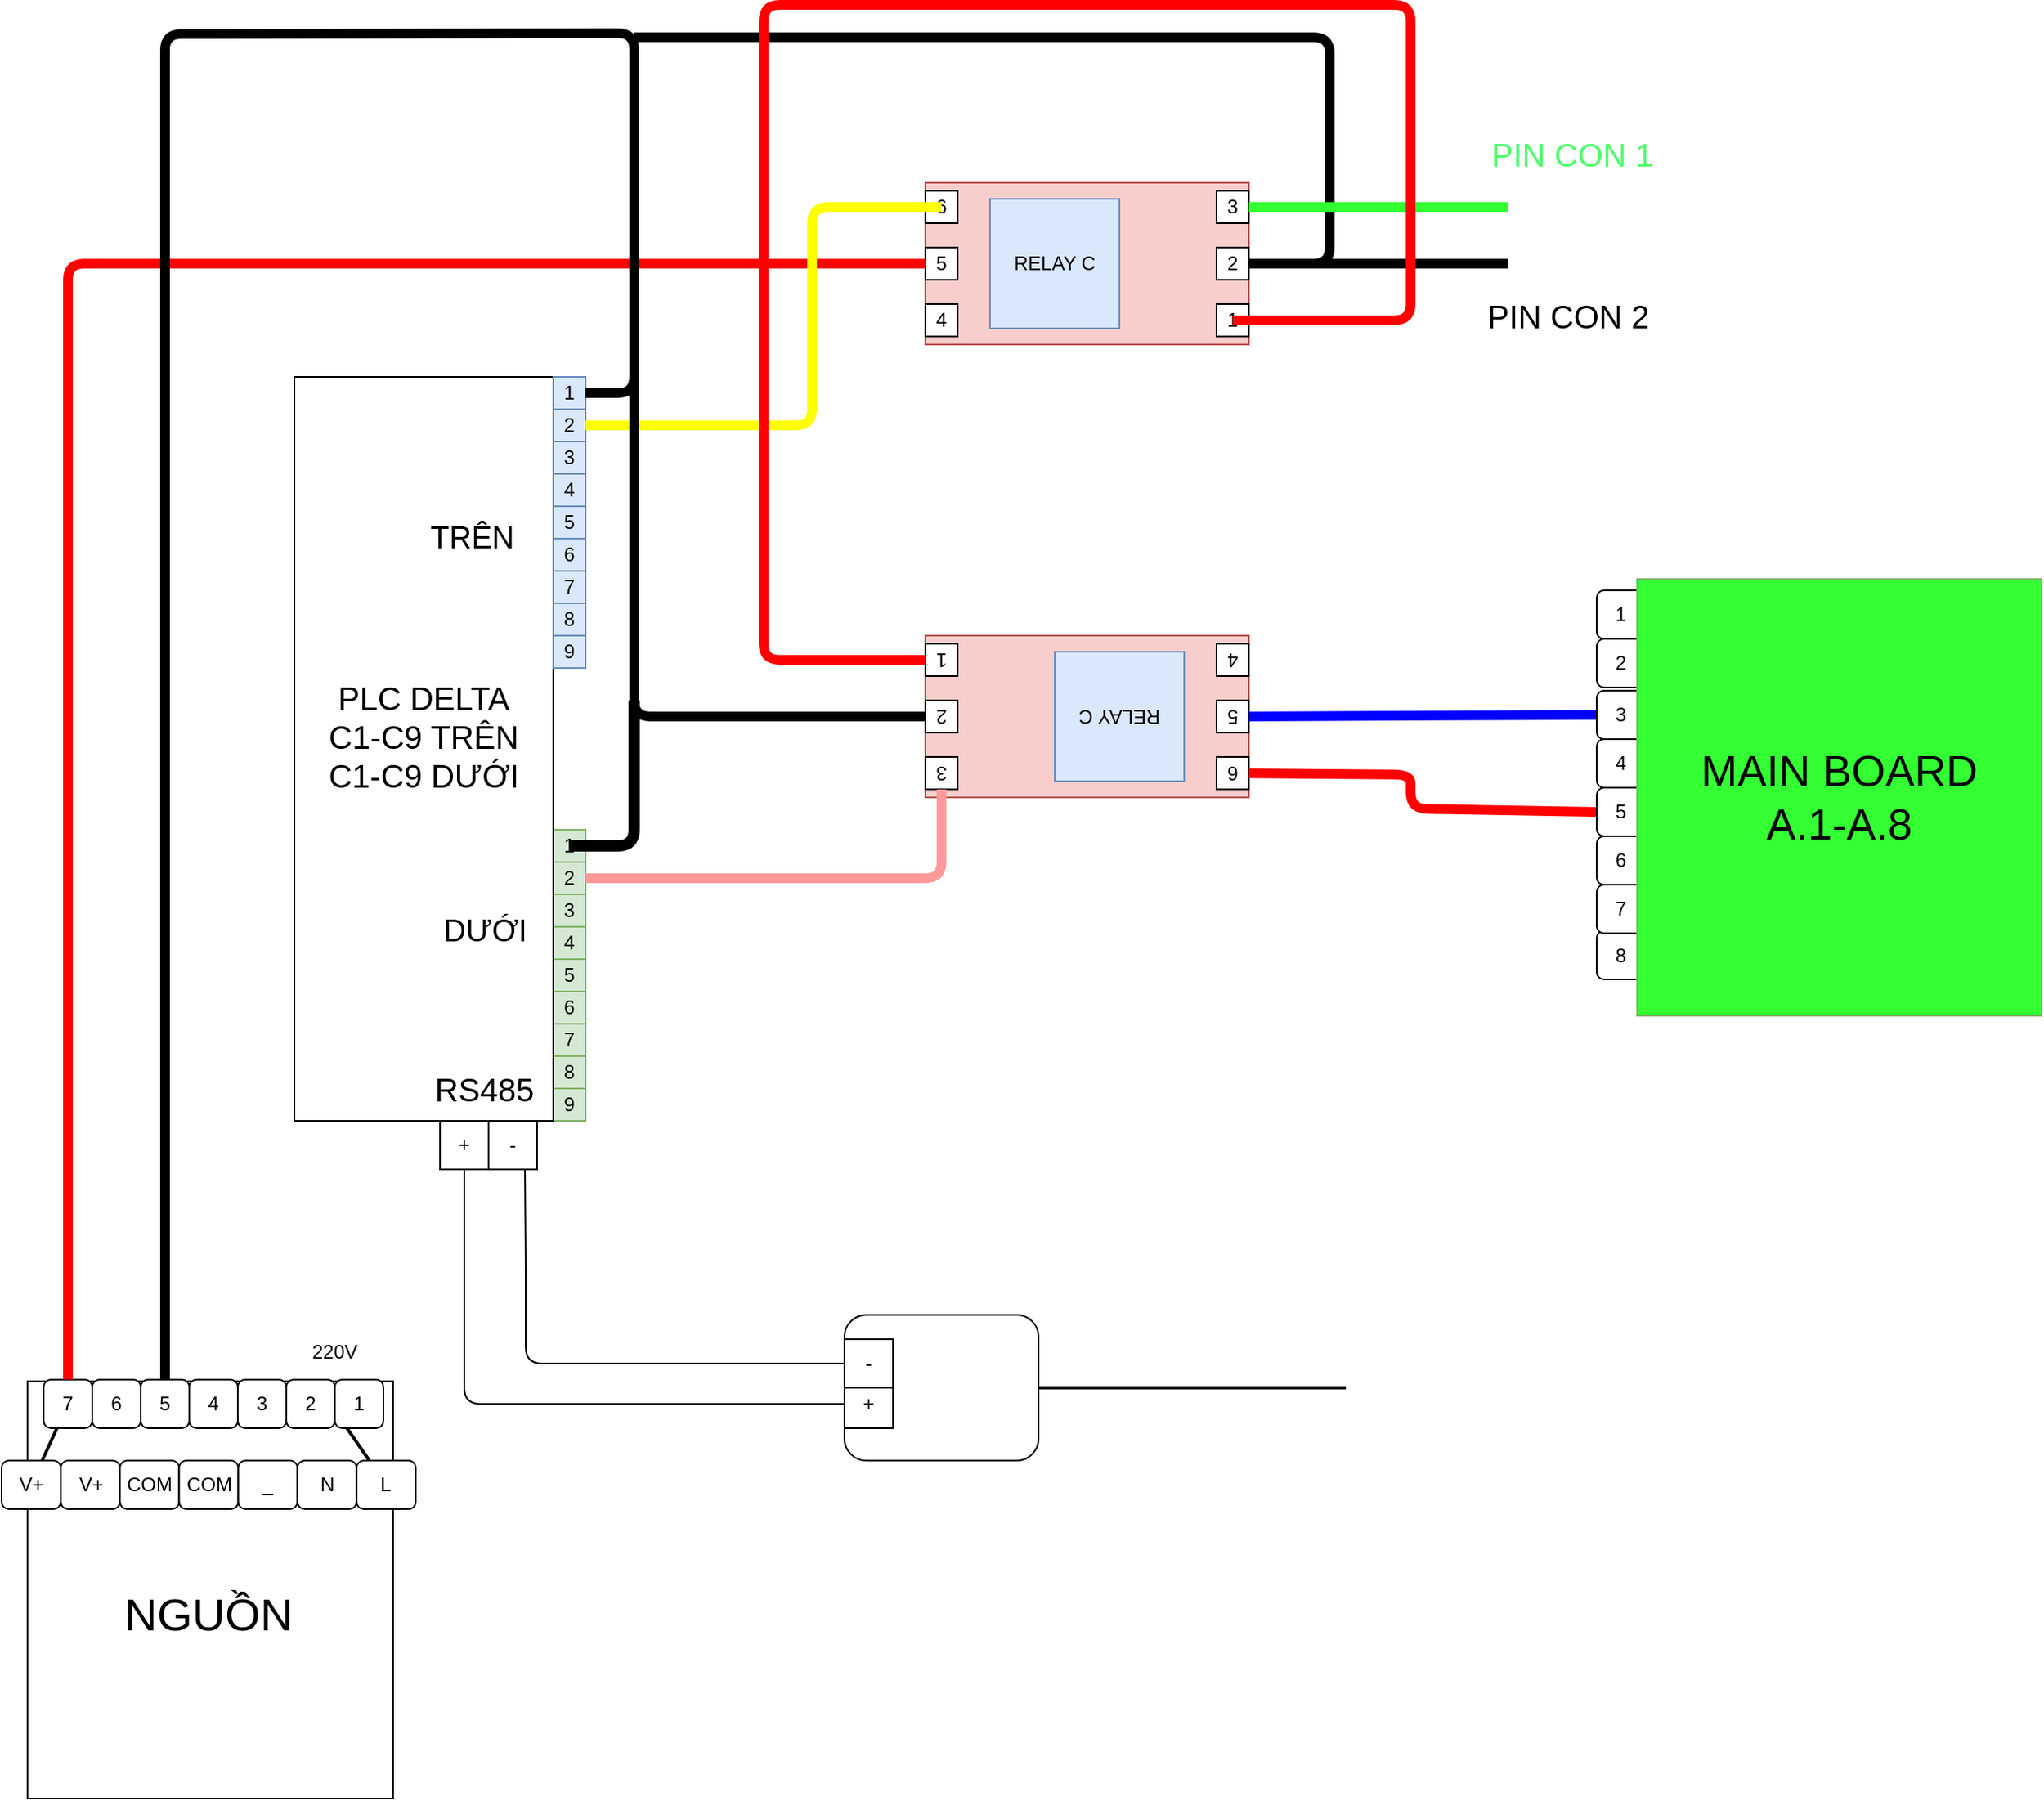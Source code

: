 <mxfile version="10.7.0" type="device"><diagram id="G7wQJjFWk1xbcr5ygPAA" name="Page-1"><mxGraphModel dx="1667" dy="1653" grid="1" gridSize="10" guides="1" tooltips="1" connect="1" arrows="1" fold="1" page="1" pageScale="1" pageWidth="827" pageHeight="1169" math="0" shadow="0"><root><mxCell id="0"/><mxCell id="1" parent="0"/><mxCell id="yhSt_tYidlioB5YtSPUc-62" value="" style="group" parent="1" vertex="1" connectable="0"><mxGeometry x="550" y="-40" width="200" height="100" as="geometry"/></mxCell><mxCell id="yhSt_tYidlioB5YtSPUc-48" value="" style="rounded=0;whiteSpace=wrap;html=1;fillColor=#f8cecc;strokeColor=#b85450;" parent="yhSt_tYidlioB5YtSPUc-62" vertex="1"><mxGeometry width="200" height="100" as="geometry"/></mxCell><mxCell id="yhSt_tYidlioB5YtSPUc-54" value="" style="group" parent="yhSt_tYidlioB5YtSPUc-62" vertex="1" connectable="0"><mxGeometry y="5" width="20" height="90" as="geometry"/></mxCell><mxCell id="yhSt_tYidlioB5YtSPUc-49" value="6" style="whiteSpace=wrap;html=1;aspect=fixed;" parent="yhSt_tYidlioB5YtSPUc-54" vertex="1"><mxGeometry width="20" height="20" as="geometry"/></mxCell><mxCell id="yhSt_tYidlioB5YtSPUc-50" value="5" style="whiteSpace=wrap;html=1;aspect=fixed;direction=south;" parent="yhSt_tYidlioB5YtSPUc-54" vertex="1"><mxGeometry y="35" width="20" height="20" as="geometry"/></mxCell><mxCell id="yhSt_tYidlioB5YtSPUc-51" value="4" style="whiteSpace=wrap;html=1;aspect=fixed;" parent="yhSt_tYidlioB5YtSPUc-54" vertex="1"><mxGeometry y="70" width="20" height="20" as="geometry"/></mxCell><mxCell id="yhSt_tYidlioB5YtSPUc-55" value="" style="group" parent="yhSt_tYidlioB5YtSPUc-62" vertex="1" connectable="0"><mxGeometry x="180" y="5" width="20" height="90" as="geometry"/></mxCell><mxCell id="yhSt_tYidlioB5YtSPUc-56" value="3" style="whiteSpace=wrap;html=1;aspect=fixed;" parent="yhSt_tYidlioB5YtSPUc-55" vertex="1"><mxGeometry width="20" height="20" as="geometry"/></mxCell><mxCell id="yhSt_tYidlioB5YtSPUc-57" value="2" style="whiteSpace=wrap;html=1;aspect=fixed;" parent="yhSt_tYidlioB5YtSPUc-55" vertex="1"><mxGeometry y="35" width="20" height="20" as="geometry"/></mxCell><mxCell id="yhSt_tYidlioB5YtSPUc-58" value="1" style="whiteSpace=wrap;html=1;aspect=fixed;" parent="yhSt_tYidlioB5YtSPUc-55" vertex="1"><mxGeometry y="70" width="20" height="20" as="geometry"/></mxCell><mxCell id="yhSt_tYidlioB5YtSPUc-61" value="RELAY C" style="whiteSpace=wrap;html=1;aspect=fixed;fillColor=#dae8fc;strokeColor=#6c8ebf;" parent="yhSt_tYidlioB5YtSPUc-62" vertex="1"><mxGeometry x="40" y="10" width="80" height="80" as="geometry"/></mxCell><mxCell id="yhSt_tYidlioB5YtSPUc-63" value="" style="group;rotation=180;" parent="1" vertex="1" connectable="0"><mxGeometry x="550" y="240" width="200" height="100" as="geometry"/></mxCell><mxCell id="yhSt_tYidlioB5YtSPUc-64" value="" style="rounded=0;whiteSpace=wrap;html=1;fillColor=#f8cecc;strokeColor=#b85450;rotation=180;" parent="yhSt_tYidlioB5YtSPUc-63" vertex="1"><mxGeometry width="200" height="100" as="geometry"/></mxCell><mxCell id="yhSt_tYidlioB5YtSPUc-65" value="" style="group;rotation=180;" parent="yhSt_tYidlioB5YtSPUc-63" vertex="1" connectable="0"><mxGeometry x="180" y="5" width="20" height="90" as="geometry"/></mxCell><mxCell id="yhSt_tYidlioB5YtSPUc-66" value="6" style="whiteSpace=wrap;html=1;aspect=fixed;rotation=180;" parent="yhSt_tYidlioB5YtSPUc-65" vertex="1"><mxGeometry y="70" width="20" height="20" as="geometry"/></mxCell><mxCell id="yhSt_tYidlioB5YtSPUc-67" value="5" style="whiteSpace=wrap;html=1;aspect=fixed;direction=south;rotation=180;" parent="yhSt_tYidlioB5YtSPUc-65" vertex="1"><mxGeometry y="35" width="20" height="20" as="geometry"/></mxCell><mxCell id="yhSt_tYidlioB5YtSPUc-68" value="4" style="whiteSpace=wrap;html=1;aspect=fixed;rotation=180;" parent="yhSt_tYidlioB5YtSPUc-65" vertex="1"><mxGeometry width="20" height="20" as="geometry"/></mxCell><mxCell id="yhSt_tYidlioB5YtSPUc-69" value="" style="group;rotation=180;" parent="yhSt_tYidlioB5YtSPUc-63" vertex="1" connectable="0"><mxGeometry y="5" width="20" height="90" as="geometry"/></mxCell><mxCell id="yhSt_tYidlioB5YtSPUc-70" value="3" style="whiteSpace=wrap;html=1;aspect=fixed;rotation=180;" parent="yhSt_tYidlioB5YtSPUc-69" vertex="1"><mxGeometry y="70" width="20" height="20" as="geometry"/></mxCell><mxCell id="yhSt_tYidlioB5YtSPUc-71" value="2" style="whiteSpace=wrap;html=1;aspect=fixed;rotation=180;" parent="yhSt_tYidlioB5YtSPUc-69" vertex="1"><mxGeometry y="35" width="20" height="20" as="geometry"/></mxCell><mxCell id="yhSt_tYidlioB5YtSPUc-72" value="1" style="whiteSpace=wrap;html=1;aspect=fixed;rotation=180;" parent="yhSt_tYidlioB5YtSPUc-69" vertex="1"><mxGeometry width="20" height="20" as="geometry"/></mxCell><mxCell id="yhSt_tYidlioB5YtSPUc-73" value="RELAY C" style="whiteSpace=wrap;html=1;aspect=fixed;fillColor=#dae8fc;strokeColor=#6c8ebf;rotation=180;" parent="yhSt_tYidlioB5YtSPUc-63" vertex="1"><mxGeometry x="80" y="10" width="80" height="80" as="geometry"/></mxCell><mxCell id="yhSt_tYidlioB5YtSPUc-74" value="" style="group" parent="1" vertex="1" connectable="0"><mxGeometry x="240" y="80" width="100" height="460" as="geometry"/></mxCell><mxCell id="yhSt_tYidlioB5YtSPUc-27" value="" style="group;fillColor=#d5e8d4;strokeColor=#82b366;" parent="yhSt_tYidlioB5YtSPUc-74" vertex="1" connectable="0"><mxGeometry x="80" y="280" width="20" height="180" as="geometry"/></mxCell><mxCell id="yhSt_tYidlioB5YtSPUc-18" value="" style="group;fillColor=#d5e8d4;strokeColor=#82b366;" parent="yhSt_tYidlioB5YtSPUc-27" vertex="1" connectable="0"><mxGeometry width="20" height="80" as="geometry"/></mxCell><mxCell id="yhSt_tYidlioB5YtSPUc-7" value="1" style="whiteSpace=wrap;html=1;aspect=fixed;fillColor=#d5e8d4;strokeColor=#82b366;" parent="yhSt_tYidlioB5YtSPUc-18" vertex="1"><mxGeometry width="20" height="20" as="geometry"/></mxCell><mxCell id="yhSt_tYidlioB5YtSPUc-8" value="2" style="whiteSpace=wrap;html=1;aspect=fixed;fillColor=#d5e8d4;strokeColor=#82b366;" parent="yhSt_tYidlioB5YtSPUc-18" vertex="1"><mxGeometry y="20" width="20" height="20" as="geometry"/></mxCell><mxCell id="yhSt_tYidlioB5YtSPUc-9" value="3" style="whiteSpace=wrap;html=1;aspect=fixed;fillColor=#d5e8d4;strokeColor=#82b366;" parent="yhSt_tYidlioB5YtSPUc-18" vertex="1"><mxGeometry y="40" width="20" height="20" as="geometry"/></mxCell><mxCell id="yhSt_tYidlioB5YtSPUc-10" value="4" style="whiteSpace=wrap;html=1;aspect=fixed;fillColor=#d5e8d4;strokeColor=#82b366;" parent="yhSt_tYidlioB5YtSPUc-18" vertex="1"><mxGeometry y="60" width="20" height="20" as="geometry"/></mxCell><mxCell id="yhSt_tYidlioB5YtSPUc-19" value="" style="group;fillColor=#d5e8d4;strokeColor=#82b366;" parent="yhSt_tYidlioB5YtSPUc-27" vertex="1" connectable="0"><mxGeometry y="80" width="20" height="80" as="geometry"/></mxCell><mxCell id="yhSt_tYidlioB5YtSPUc-20" value="5" style="whiteSpace=wrap;html=1;aspect=fixed;fillColor=#d5e8d4;strokeColor=#82b366;" parent="yhSt_tYidlioB5YtSPUc-19" vertex="1"><mxGeometry width="20" height="20" as="geometry"/></mxCell><mxCell id="yhSt_tYidlioB5YtSPUc-21" value="6" style="whiteSpace=wrap;html=1;aspect=fixed;fillColor=#d5e8d4;strokeColor=#82b366;" parent="yhSt_tYidlioB5YtSPUc-19" vertex="1"><mxGeometry y="20" width="20" height="20" as="geometry"/></mxCell><mxCell id="yhSt_tYidlioB5YtSPUc-22" value="7" style="whiteSpace=wrap;html=1;aspect=fixed;fillColor=#d5e8d4;strokeColor=#82b366;" parent="yhSt_tYidlioB5YtSPUc-19" vertex="1"><mxGeometry y="40" width="20" height="20" as="geometry"/></mxCell><mxCell id="yhSt_tYidlioB5YtSPUc-23" value="8" style="whiteSpace=wrap;html=1;aspect=fixed;fillColor=#d5e8d4;strokeColor=#82b366;" parent="yhSt_tYidlioB5YtSPUc-19" vertex="1"><mxGeometry y="60" width="20" height="20" as="geometry"/></mxCell><mxCell id="yhSt_tYidlioB5YtSPUc-26" value="9" style="whiteSpace=wrap;html=1;aspect=fixed;fillColor=#d5e8d4;strokeColor=#82b366;" parent="yhSt_tYidlioB5YtSPUc-27" vertex="1"><mxGeometry y="160" width="20" height="20" as="geometry"/></mxCell><mxCell id="yhSt_tYidlioB5YtSPUc-28" value="&lt;font style=&quot;font-size: 20px&quot;&gt;PLC DELTA&lt;br&gt;C1-C9 TRÊN&lt;br&gt;C1-C9 DƯỚI&lt;br&gt;&lt;/font&gt;&lt;br&gt;" style="rounded=0;whiteSpace=wrap;html=1;direction=south;" parent="yhSt_tYidlioB5YtSPUc-74" vertex="1"><mxGeometry x="-80" width="160" height="460" as="geometry"/></mxCell><mxCell id="yhSt_tYidlioB5YtSPUc-34" value="" style="group;fillColor=#dae8fc;strokeColor=#6c8ebf;" parent="yhSt_tYidlioB5YtSPUc-74" vertex="1" connectable="0"><mxGeometry x="80" width="20" height="180" as="geometry"/></mxCell><mxCell id="yhSt_tYidlioB5YtSPUc-35" value="" style="group;fillColor=#dae8fc;strokeColor=#6c8ebf;" parent="yhSt_tYidlioB5YtSPUc-34" vertex="1" connectable="0"><mxGeometry width="20" height="80" as="geometry"/></mxCell><mxCell id="yhSt_tYidlioB5YtSPUc-36" value="1" style="whiteSpace=wrap;html=1;aspect=fixed;fillColor=#dae8fc;strokeColor=#6c8ebf;" parent="yhSt_tYidlioB5YtSPUc-35" vertex="1"><mxGeometry width="20" height="20" as="geometry"/></mxCell><mxCell id="yhSt_tYidlioB5YtSPUc-37" value="2" style="whiteSpace=wrap;html=1;aspect=fixed;fillColor=#dae8fc;strokeColor=#6c8ebf;" parent="yhSt_tYidlioB5YtSPUc-35" vertex="1"><mxGeometry y="20" width="20" height="20" as="geometry"/></mxCell><mxCell id="yhSt_tYidlioB5YtSPUc-38" value="3" style="whiteSpace=wrap;html=1;aspect=fixed;fillColor=#dae8fc;strokeColor=#6c8ebf;" parent="yhSt_tYidlioB5YtSPUc-35" vertex="1"><mxGeometry y="40" width="20" height="20" as="geometry"/></mxCell><mxCell id="yhSt_tYidlioB5YtSPUc-39" value="4" style="whiteSpace=wrap;html=1;aspect=fixed;fillColor=#dae8fc;strokeColor=#6c8ebf;" parent="yhSt_tYidlioB5YtSPUc-35" vertex="1"><mxGeometry y="60" width="20" height="20" as="geometry"/></mxCell><mxCell id="yhSt_tYidlioB5YtSPUc-40" value="" style="group;fillColor=#dae8fc;strokeColor=#6c8ebf;" parent="yhSt_tYidlioB5YtSPUc-34" vertex="1" connectable="0"><mxGeometry y="80" width="20" height="80" as="geometry"/></mxCell><mxCell id="yhSt_tYidlioB5YtSPUc-41" value="5" style="whiteSpace=wrap;html=1;aspect=fixed;fillColor=#dae8fc;strokeColor=#6c8ebf;" parent="yhSt_tYidlioB5YtSPUc-40" vertex="1"><mxGeometry width="20" height="20" as="geometry"/></mxCell><mxCell id="yhSt_tYidlioB5YtSPUc-42" value="6" style="whiteSpace=wrap;html=1;aspect=fixed;fillColor=#dae8fc;strokeColor=#6c8ebf;" parent="yhSt_tYidlioB5YtSPUc-40" vertex="1"><mxGeometry y="20" width="20" height="20" as="geometry"/></mxCell><mxCell id="yhSt_tYidlioB5YtSPUc-43" value="7" style="whiteSpace=wrap;html=1;aspect=fixed;fillColor=#dae8fc;strokeColor=#6c8ebf;" parent="yhSt_tYidlioB5YtSPUc-40" vertex="1"><mxGeometry y="40" width="20" height="20" as="geometry"/></mxCell><mxCell id="yhSt_tYidlioB5YtSPUc-44" value="8" style="whiteSpace=wrap;html=1;aspect=fixed;fillColor=#dae8fc;strokeColor=#6c8ebf;" parent="yhSt_tYidlioB5YtSPUc-40" vertex="1"><mxGeometry y="60" width="20" height="20" as="geometry"/></mxCell><mxCell id="yhSt_tYidlioB5YtSPUc-45" value="9" style="whiteSpace=wrap;html=1;aspect=fixed;fillColor=#dae8fc;strokeColor=#6c8ebf;" parent="yhSt_tYidlioB5YtSPUc-34" vertex="1"><mxGeometry y="160" width="20" height="20" as="geometry"/></mxCell><mxCell id="yhSt_tYidlioB5YtSPUc-131" value="&lt;font style=&quot;font-size: 20px&quot;&gt;RS485&lt;/font&gt;" style="text;html=1;strokeColor=none;fillColor=none;align=center;verticalAlign=middle;whiteSpace=wrap;rounded=0;" parent="yhSt_tYidlioB5YtSPUc-74" vertex="1"><mxGeometry x="10" y="415" width="55" height="50" as="geometry"/></mxCell><mxCell id="yhSt_tYidlioB5YtSPUc-132" value="&lt;font style=&quot;font-size: 19px&quot;&gt;TRÊN&lt;/font&gt;" style="text;html=1;strokeColor=none;fillColor=none;align=center;verticalAlign=middle;whiteSpace=wrap;rounded=0;" parent="yhSt_tYidlioB5YtSPUc-74" vertex="1"><mxGeometry x="10" y="90" width="40" height="20" as="geometry"/></mxCell><mxCell id="yhSt_tYidlioB5YtSPUc-133" value="&lt;font style=&quot;font-size: 19px&quot;&gt;DƯỚI&lt;/font&gt;" style="text;html=1;strokeColor=none;fillColor=none;align=center;verticalAlign=middle;whiteSpace=wrap;rounded=0;" parent="yhSt_tYidlioB5YtSPUc-74" vertex="1"><mxGeometry x="17.5" y="332.5" width="40" height="20" as="geometry"/></mxCell><mxCell id="yhSt_tYidlioB5YtSPUc-87" value="" style="group" parent="1" vertex="1" connectable="0"><mxGeometry x="-21" y="680" width="416" height="263" as="geometry"/></mxCell><mxCell id="yhSt_tYidlioB5YtSPUc-75" value="" style="rounded=0;whiteSpace=wrap;html=1;rotation=-90;" parent="yhSt_tYidlioB5YtSPUc-87" vertex="1"><mxGeometry y="37" width="258" height="226" as="geometry"/></mxCell><mxCell id="yhSt_tYidlioB5YtSPUc-83" value="" style="group" parent="yhSt_tYidlioB5YtSPUc-87" vertex="1" connectable="0"><mxGeometry x="26" y="20" width="210" height="30" as="geometry"/></mxCell><mxCell id="yhSt_tYidlioB5YtSPUc-76" value="6" style="rounded=1;whiteSpace=wrap;html=1;" parent="yhSt_tYidlioB5YtSPUc-83" vertex="1"><mxGeometry x="30" width="30" height="30" as="geometry"/></mxCell><mxCell id="yhSt_tYidlioB5YtSPUc-77" value="7" style="rounded=1;whiteSpace=wrap;html=1;" parent="yhSt_tYidlioB5YtSPUc-83" vertex="1"><mxGeometry width="30" height="30" as="geometry"/></mxCell><mxCell id="yhSt_tYidlioB5YtSPUc-78" value="5" style="rounded=1;whiteSpace=wrap;html=1;" parent="yhSt_tYidlioB5YtSPUc-83" vertex="1"><mxGeometry x="60" width="30" height="30" as="geometry"/></mxCell><mxCell id="yhSt_tYidlioB5YtSPUc-79" value="4" style="rounded=1;whiteSpace=wrap;html=1;" parent="yhSt_tYidlioB5YtSPUc-83" vertex="1"><mxGeometry x="90" width="30" height="30" as="geometry"/></mxCell><mxCell id="yhSt_tYidlioB5YtSPUc-80" value="3" style="rounded=1;whiteSpace=wrap;html=1;" parent="yhSt_tYidlioB5YtSPUc-83" vertex="1"><mxGeometry x="120" width="30" height="30" as="geometry"/></mxCell><mxCell id="yhSt_tYidlioB5YtSPUc-81" value="2" style="rounded=1;whiteSpace=wrap;html=1;" parent="yhSt_tYidlioB5YtSPUc-83" vertex="1"><mxGeometry x="150" width="30" height="30" as="geometry"/></mxCell><mxCell id="yhSt_tYidlioB5YtSPUc-82" value="1" style="rounded=1;whiteSpace=wrap;html=1;" parent="yhSt_tYidlioB5YtSPUc-83" vertex="1"><mxGeometry x="180" width="30" height="30" as="geometry"/></mxCell><mxCell id="yhSt_tYidlioB5YtSPUc-84" value="220V&lt;br&gt;&lt;br&gt;" style="text;html=1;strokeColor=none;fillColor=none;align=center;verticalAlign=middle;whiteSpace=wrap;rounded=0;" parent="yhSt_tYidlioB5YtSPUc-87" vertex="1"><mxGeometry x="186" width="40" height="20" as="geometry"/></mxCell><mxCell id="yhSt_tYidlioB5YtSPUc-142" value="&lt;font style=&quot;font-size: 28px&quot;&gt;NGUỒN&lt;/font&gt;" style="text;html=1;strokeColor=none;fillColor=none;align=center;verticalAlign=middle;whiteSpace=wrap;rounded=0;" parent="yhSt_tYidlioB5YtSPUc-87" vertex="1"><mxGeometry x="76" y="140" width="104" height="50" as="geometry"/></mxCell><mxCell id="yhSt_tYidlioB5YtSPUc-145" value="" style="group" parent="yhSt_tYidlioB5YtSPUc-87" vertex="1" connectable="0"><mxGeometry y="70" width="256" height="30" as="geometry"/></mxCell><mxCell id="yhSt_tYidlioB5YtSPUc-146" value="V+" style="rounded=1;whiteSpace=wrap;html=1;" parent="yhSt_tYidlioB5YtSPUc-145" vertex="1"><mxGeometry x="36.571" width="36.571" height="30" as="geometry"/></mxCell><mxCell id="yhSt_tYidlioB5YtSPUc-147" value="V+" style="rounded=1;whiteSpace=wrap;html=1;" parent="yhSt_tYidlioB5YtSPUc-145" vertex="1"><mxGeometry width="36.571" height="30" as="geometry"/></mxCell><mxCell id="yhSt_tYidlioB5YtSPUc-148" value="COM" style="rounded=1;whiteSpace=wrap;html=1;" parent="yhSt_tYidlioB5YtSPUc-145" vertex="1"><mxGeometry x="73.143" width="36.571" height="30" as="geometry"/></mxCell><mxCell id="yhSt_tYidlioB5YtSPUc-149" value="COM" style="rounded=1;whiteSpace=wrap;html=1;" parent="yhSt_tYidlioB5YtSPUc-145" vertex="1"><mxGeometry x="109.714" width="36.571" height="30" as="geometry"/></mxCell><mxCell id="yhSt_tYidlioB5YtSPUc-150" value="_" style="rounded=1;whiteSpace=wrap;html=1;" parent="yhSt_tYidlioB5YtSPUc-145" vertex="1"><mxGeometry x="146.286" width="36.571" height="30" as="geometry"/></mxCell><mxCell id="yhSt_tYidlioB5YtSPUc-151" value="N" style="rounded=1;whiteSpace=wrap;html=1;" parent="yhSt_tYidlioB5YtSPUc-145" vertex="1"><mxGeometry x="182.857" width="36.571" height="30" as="geometry"/></mxCell><mxCell id="yhSt_tYidlioB5YtSPUc-152" value="L" style="rounded=1;whiteSpace=wrap;html=1;" parent="yhSt_tYidlioB5YtSPUc-145" vertex="1"><mxGeometry x="219.429" width="36.571" height="30" as="geometry"/></mxCell><mxCell id="yhSt_tYidlioB5YtSPUc-155" value="" style="endArrow=none;html=1;strokeColor=#000000;strokeWidth=2;" parent="yhSt_tYidlioB5YtSPUc-87" source="yhSt_tYidlioB5YtSPUc-147" target="yhSt_tYidlioB5YtSPUc-77" edge="1"><mxGeometry width="50" height="50" relative="1" as="geometry"><mxPoint x="11" y="350" as="sourcePoint"/><mxPoint x="61" y="300" as="targetPoint"/></mxGeometry></mxCell><mxCell id="yhSt_tYidlioB5YtSPUc-156" value="" style="endArrow=none;html=1;strokeColor=#000000;strokeWidth=2;entryX=0.25;entryY=1;entryDx=0;entryDy=0;" parent="yhSt_tYidlioB5YtSPUc-87" source="yhSt_tYidlioB5YtSPUc-152" target="yhSt_tYidlioB5YtSPUc-82" edge="1"><mxGeometry width="50" height="50" relative="1" as="geometry"><mxPoint x="11" y="350" as="sourcePoint"/><mxPoint x="61" y="300" as="targetPoint"/></mxGeometry></mxCell><mxCell id="yhSt_tYidlioB5YtSPUc-88" value="" style="rounded=1;whiteSpace=wrap;html=1;" parent="1" vertex="1"><mxGeometry x="500" y="660" width="120" height="90" as="geometry"/></mxCell><mxCell id="yhSt_tYidlioB5YtSPUc-89" value="+" style="whiteSpace=wrap;html=1;aspect=fixed;" parent="1" vertex="1"><mxGeometry x="500" y="700" width="30" height="30" as="geometry"/></mxCell><mxCell id="yhSt_tYidlioB5YtSPUc-90" value="-" style="whiteSpace=wrap;html=1;aspect=fixed;" parent="1" vertex="1"><mxGeometry x="500" y="675" width="30" height="30" as="geometry"/></mxCell><mxCell id="yhSt_tYidlioB5YtSPUc-91" value="+" style="whiteSpace=wrap;html=1;aspect=fixed;" parent="1" vertex="1"><mxGeometry x="250" y="540" width="30" height="30" as="geometry"/></mxCell><mxCell id="yhSt_tYidlioB5YtSPUc-92" value="-" style="whiteSpace=wrap;html=1;aspect=fixed;" parent="1" vertex="1"><mxGeometry x="280" y="540" width="30" height="30" as="geometry"/></mxCell><mxCell id="yhSt_tYidlioB5YtSPUc-96" value="" style="endArrow=none;html=1;entryX=0.75;entryY=1;entryDx=0;entryDy=0;exitX=0;exitY=0.5;exitDx=0;exitDy=0;" parent="1" source="yhSt_tYidlioB5YtSPUc-90" target="yhSt_tYidlioB5YtSPUc-92" edge="1"><mxGeometry width="50" height="50" relative="1" as="geometry"><mxPoint x="20" y="1040" as="sourcePoint"/><mxPoint x="70" y="990" as="targetPoint"/><Array as="points"><mxPoint x="303" y="690"/><mxPoint x="303" y="630"/></Array></mxGeometry></mxCell><mxCell id="yhSt_tYidlioB5YtSPUc-97" value="" style="endArrow=none;html=1;" parent="1" source="yhSt_tYidlioB5YtSPUc-89" target="yhSt_tYidlioB5YtSPUc-91" edge="1"><mxGeometry width="50" height="50" relative="1" as="geometry"><mxPoint x="20" y="1040" as="sourcePoint"/><mxPoint x="70" y="990" as="targetPoint"/><Array as="points"><mxPoint x="265" y="715"/></Array></mxGeometry></mxCell><mxCell id="yhSt_tYidlioB5YtSPUc-99" value="" style="endArrow=none;html=1;strokeColor=#FF0000;strokeWidth=6;" parent="1" source="yhSt_tYidlioB5YtSPUc-50" target="yhSt_tYidlioB5YtSPUc-77" edge="1"><mxGeometry width="50" height="50" relative="1" as="geometry"><mxPoint x="-20" y="1030" as="sourcePoint"/><mxPoint x="30" y="980" as="targetPoint"/><Array as="points"><mxPoint x="450" y="10"/><mxPoint x="20" y="10"/></Array></mxGeometry></mxCell><mxCell id="yhSt_tYidlioB5YtSPUc-100" value="" style="endArrow=none;html=1;strokeColor=#000000;strokeWidth=6;entryX=0.5;entryY=0;entryDx=0;entryDy=0;" parent="1" target="yhSt_tYidlioB5YtSPUc-78" edge="1"><mxGeometry width="50" height="50" relative="1" as="geometry"><mxPoint x="370" y="-17.5" as="sourcePoint"/><mxPoint x="60" y="592.5" as="targetPoint"/><Array as="points"><mxPoint x="370" y="-132.5"/><mxPoint x="80" y="-132"/></Array></mxGeometry></mxCell><mxCell id="yhSt_tYidlioB5YtSPUc-102" value="" style="endArrow=none;html=1;strokeColor=#000000;strokeWidth=6;exitX=1;exitY=0.5;exitDx=0;exitDy=0;" parent="1" source="yhSt_tYidlioB5YtSPUc-36" edge="1"><mxGeometry width="50" height="50" relative="1" as="geometry"><mxPoint x="-20" y="1030" as="sourcePoint"/><mxPoint x="370" y="-20" as="targetPoint"/><Array as="points"><mxPoint x="370" y="90"/></Array></mxGeometry></mxCell><mxCell id="yhSt_tYidlioB5YtSPUc-103" value="" style="endArrow=none;html=1;strokeColor=#FFFF00;strokeWidth=6;" parent="1" target="yhSt_tYidlioB5YtSPUc-37" edge="1"><mxGeometry width="50" height="50" relative="1" as="geometry"><mxPoint x="560" y="-25" as="sourcePoint"/><mxPoint x="30" y="980" as="targetPoint"/><Array as="points"><mxPoint x="480" y="-25"/><mxPoint x="480" y="110"/></Array></mxGeometry></mxCell><mxCell id="yhSt_tYidlioB5YtSPUc-104" value="" style="endArrow=none;html=1;strokeColor=#000000;strokeWidth=6;exitX=1;exitY=0.5;exitDx=0;exitDy=0;" parent="1" source="yhSt_tYidlioB5YtSPUc-57" edge="1"><mxGeometry width="50" height="50" relative="1" as="geometry"><mxPoint x="770" y="-130" as="sourcePoint"/><mxPoint x="370" y="-130" as="targetPoint"/><Array as="points"><mxPoint x="800" y="10"/><mxPoint x="800" y="-130"/></Array></mxGeometry></mxCell><mxCell id="yhSt_tYidlioB5YtSPUc-106" value="" style="endArrow=none;html=1;strokeColor=#000000;strokeWidth=6;" parent="1" edge="1"><mxGeometry width="50" height="50" relative="1" as="geometry"><mxPoint x="910" y="10" as="sourcePoint"/><mxPoint x="790" y="10" as="targetPoint"/></mxGeometry></mxCell><mxCell id="yhSt_tYidlioB5YtSPUc-107" value="" style="endArrow=none;html=1;strokeColor=#33FF33;strokeWidth=6;" parent="1" target="yhSt_tYidlioB5YtSPUc-56" edge="1"><mxGeometry width="50" height="50" relative="1" as="geometry"><mxPoint x="910" y="-25" as="sourcePoint"/><mxPoint x="150" y="980" as="targetPoint"/></mxGeometry></mxCell><mxCell id="yhSt_tYidlioB5YtSPUc-108" value="" style="endArrow=none;html=1;strokeColor=#FF0000;strokeWidth=6;" parent="1" edge="1"><mxGeometry width="50" height="50" relative="1" as="geometry"><mxPoint x="740" y="45" as="sourcePoint"/><mxPoint x="450" y="10" as="targetPoint"/><Array as="points"><mxPoint x="850" y="45"/><mxPoint x="850" y="-150"/><mxPoint x="450" y="-150"/></Array></mxGeometry></mxCell><mxCell id="yhSt_tYidlioB5YtSPUc-110" value="" style="endArrow=none;html=1;strokeColor=#FF0000;strokeWidth=6;" parent="1" target="yhSt_tYidlioB5YtSPUc-72" edge="1"><mxGeometry width="50" height="50" relative="1" as="geometry"><mxPoint x="450" as="sourcePoint"/><mxPoint x="110" y="980" as="targetPoint"/><Array as="points"><mxPoint x="450" y="255"/></Array></mxGeometry></mxCell><mxCell id="yhSt_tYidlioB5YtSPUc-111" value="" style="endArrow=none;html=1;strokeColor=#000000;strokeWidth=6;exitX=1;exitY=0.5;exitDx=0;exitDy=0;" parent="1" source="yhSt_tYidlioB5YtSPUc-71" edge="1"><mxGeometry width="50" height="50" relative="1" as="geometry"><mxPoint x="170" y="1030" as="sourcePoint"/><mxPoint x="370" y="80" as="targetPoint"/><Array as="points"><mxPoint x="370" y="290"/></Array></mxGeometry></mxCell><mxCell id="yhSt_tYidlioB5YtSPUc-114" value="" style="endArrow=none;html=1;strokeColor=#0000FF;strokeWidth=6;exitX=0;exitY=0.5;exitDx=0;exitDy=0;" parent="1" source="yhSt_tYidlioB5YtSPUc-122" target="yhSt_tYidlioB5YtSPUc-67" edge="1"><mxGeometry width="50" height="50" relative="1" as="geometry"><mxPoint x="890" y="290" as="sourcePoint"/><mxPoint x="220" y="980" as="targetPoint"/></mxGeometry></mxCell><mxCell id="yhSt_tYidlioB5YtSPUc-115" value="" style="endArrow=none;html=1;strokeColor=#FF0000;strokeWidth=6;exitX=0;exitY=0.5;exitDx=0;exitDy=0;" parent="1" source="yhSt_tYidlioB5YtSPUc-120" target="yhSt_tYidlioB5YtSPUc-66" edge="1"><mxGeometry width="50" height="50" relative="1" as="geometry"><mxPoint x="890" y="325" as="sourcePoint"/><mxPoint x="220" y="980" as="targetPoint"/><Array as="points"><mxPoint x="850" y="347"/><mxPoint x="850" y="326"/></Array></mxGeometry></mxCell><mxCell id="yhSt_tYidlioB5YtSPUc-126" value="" style="group" parent="1" vertex="1" connectable="0"><mxGeometry x="965" y="212" width="30" height="270.5" as="geometry"/></mxCell><mxCell id="yhSt_tYidlioB5YtSPUc-125" value="" style="group" parent="yhSt_tYidlioB5YtSPUc-126" vertex="1" connectable="0"><mxGeometry width="30" height="270.5" as="geometry"/></mxCell><mxCell id="yhSt_tYidlioB5YtSPUc-117" value="8" style="rounded=1;whiteSpace=wrap;html=1;" parent="yhSt_tYidlioB5YtSPUc-125" vertex="1"><mxGeometry y="210.5" width="30" height="30" as="geometry"/></mxCell><mxCell id="yhSt_tYidlioB5YtSPUc-118" value="7" style="rounded=1;whiteSpace=wrap;html=1;" parent="yhSt_tYidlioB5YtSPUc-125" vertex="1"><mxGeometry y="182" width="30" height="30" as="geometry"/></mxCell><mxCell id="yhSt_tYidlioB5YtSPUc-119" value="6" style="rounded=1;whiteSpace=wrap;html=1;" parent="yhSt_tYidlioB5YtSPUc-125" vertex="1"><mxGeometry y="152" width="30" height="30" as="geometry"/></mxCell><mxCell id="yhSt_tYidlioB5YtSPUc-120" value="5" style="rounded=1;whiteSpace=wrap;html=1;" parent="yhSt_tYidlioB5YtSPUc-125" vertex="1"><mxGeometry y="122" width="30" height="30" as="geometry"/></mxCell><mxCell id="yhSt_tYidlioB5YtSPUc-121" value="4" style="rounded=1;whiteSpace=wrap;html=1;" parent="yhSt_tYidlioB5YtSPUc-125" vertex="1"><mxGeometry y="92" width="30" height="30" as="geometry"/></mxCell><mxCell id="yhSt_tYidlioB5YtSPUc-122" value="3" style="rounded=1;whiteSpace=wrap;html=1;" parent="yhSt_tYidlioB5YtSPUc-125" vertex="1"><mxGeometry y="62" width="30" height="30" as="geometry"/></mxCell><mxCell id="yhSt_tYidlioB5YtSPUc-123" value="2" style="rounded=1;whiteSpace=wrap;html=1;" parent="yhSt_tYidlioB5YtSPUc-125" vertex="1"><mxGeometry y="30" width="30" height="30" as="geometry"/></mxCell><mxCell id="yhSt_tYidlioB5YtSPUc-124" value="1" style="rounded=1;whiteSpace=wrap;html=1;" parent="yhSt_tYidlioB5YtSPUc-125" vertex="1"><mxGeometry width="30" height="30" as="geometry"/></mxCell><mxCell id="yhSt_tYidlioB5YtSPUc-128" value="&lt;font style=&quot;font-size: 27px&quot;&gt;MAIN BOARD&lt;br&gt;A.1-A.8&lt;br&gt;&lt;/font&gt;" style="rounded=0;whiteSpace=wrap;html=1;fillColor=#33FF33;strokeColor=#82b366;" parent="1" vertex="1"><mxGeometry x="990" y="205" width="250" height="270" as="geometry"/></mxCell><mxCell id="yhSt_tYidlioB5YtSPUc-129" value="" style="shape=image;imageAspect=0;aspect=fixed;verticalLabelPosition=bottom;verticalAlign=top;strokeColor=#00FF00;fillColor=#33FF33;image=https://ssl-product-images.www8-hp.com/digmedialib/prodimg/lowres/c05975535.png;" parent="1" vertex="1"><mxGeometry x="810" y="600" width="280" height="210" as="geometry"/></mxCell><mxCell id="yhSt_tYidlioB5YtSPUc-130" value="" style="endArrow=none;html=1;strokeColor=#000000;strokeWidth=2;entryX=1;entryY=0.5;entryDx=0;entryDy=0;" parent="1" source="yhSt_tYidlioB5YtSPUc-129" target="yhSt_tYidlioB5YtSPUc-88" edge="1"><mxGeometry width="50" height="50" relative="1" as="geometry"><mxPoint x="-20" y="1030" as="sourcePoint"/><mxPoint x="30" y="980" as="targetPoint"/></mxGeometry></mxCell><mxCell id="yhSt_tYidlioB5YtSPUc-134" value="&lt;font style=&quot;font-size: 20px&quot; color=&quot;#4dff6a&quot;&gt;PIN CON 1&lt;br&gt;&lt;/font&gt;&lt;br&gt;" style="text;html=1;strokeColor=none;fillColor=none;align=center;verticalAlign=middle;whiteSpace=wrap;rounded=0;" parent="1" vertex="1"><mxGeometry x="875" y="-60" width="150" height="20" as="geometry"/></mxCell><mxCell id="yhSt_tYidlioB5YtSPUc-135" value="&lt;font style=&quot;font-size: 20px&quot;&gt;PIN CON 2&lt;br&gt;&lt;/font&gt;&lt;br&gt;" style="text;html=1;strokeColor=none;fillColor=none;align=center;verticalAlign=middle;whiteSpace=wrap;rounded=0;" parent="1" vertex="1"><mxGeometry x="875" y="40" width="145" height="20" as="geometry"/></mxCell><mxCell id="sOengL0lWyhOGrmVVHxR-1" value="" style="endArrow=none;html=1;entryX=0.5;entryY=0;entryDx=0;entryDy=0;exitX=1;exitY=0.5;exitDx=0;exitDy=0;strokeWidth=6;strokeColor=#FF9999;" parent="1" source="yhSt_tYidlioB5YtSPUc-8" target="yhSt_tYidlioB5YtSPUc-70" edge="1"><mxGeometry width="50" height="50" relative="1" as="geometry"><mxPoint y="1030" as="sourcePoint"/><mxPoint x="530" y="380" as="targetPoint"/><Array as="points"><mxPoint x="560" y="390"/></Array></mxGeometry></mxCell><mxCell id="pLCzPumu7fqjXyni9hkh-1" value="" style="endArrow=none;html=1;strokeWidth=7;" edge="1" parent="1"><mxGeometry width="50" height="50" relative="1" as="geometry"><mxPoint x="330" y="370" as="sourcePoint"/><mxPoint x="370" y="280" as="targetPoint"/><Array as="points"><mxPoint x="370" y="370"/></Array></mxGeometry></mxCell></root></mxGraphModel></diagram></mxfile>